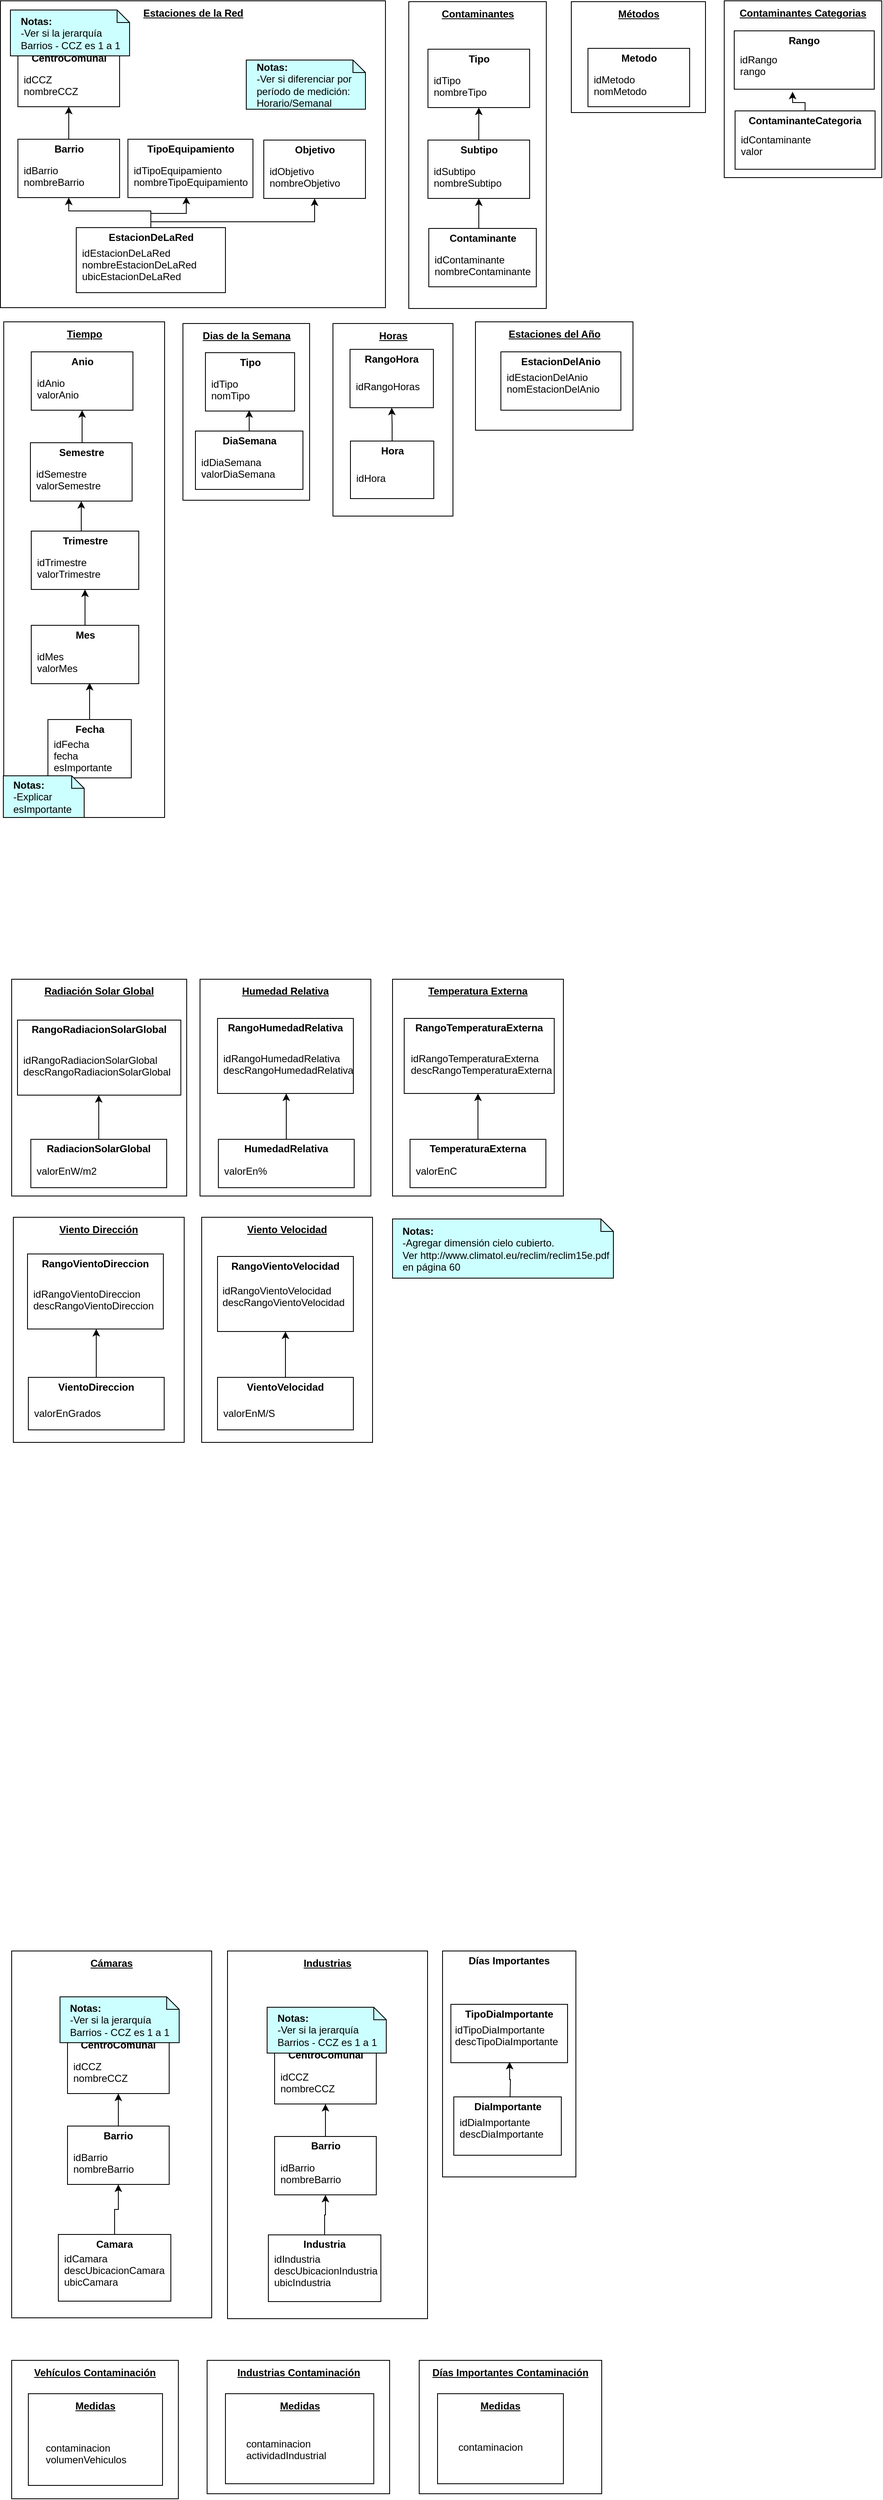 <mxfile pages="1" version="11.2.5" type="device"><diagram id="01ee848b-bfa0-368f-3120-69a5512751cf" name="Page-1"><mxGraphModel dx="1965" dy="1455" grid="1" gridSize="10" guides="1" tooltips="1" connect="1" arrows="1" fold="1" page="1" pageScale="1" pageWidth="827" pageHeight="1169" background="#ffffff" math="0" shadow="0"><root><mxCell id="2eb9ab5e75fa441f-0"/><mxCell id="2eb9ab5e75fa441f-1" parent="2eb9ab5e75fa441f-0"/><mxCell id="212" value="Estaciones del Año" style="swimlane;swimlaneLine=0;whiteSpace=wrap;startSize=29;fontStyle=5;align=center" parent="2eb9ab5e75fa441f-1" vertex="1"><mxGeometry x="578.5" y="396" width="189" height="130" as="geometry"><mxRectangle x="39" y="92" width="70" height="29" as="alternateBounds"/></mxGeometry></mxCell><mxCell id="2eb9ab5e75fa441f-14" value="Estaciones de la Red" style="swimlane;swimlaneLine=0;whiteSpace=wrap;startSize=29;fontStyle=5;align=center" parent="2eb9ab5e75fa441f-1" vertex="1"><mxGeometry x="8.5" y="11" width="462" height="368" as="geometry"><mxRectangle x="39" y="92" width="70" height="29" as="alternateBounds"/></mxGeometry></mxCell><mxCell id="0" value="CentroComunal" style="swimlane;swimlaneLine=0;whiteSpace=wrap" parent="2eb9ab5e75fa441f-14" vertex="1"><mxGeometry x="21" y="57" width="122" height="70" as="geometry"><mxRectangle x="590" y="38" width="70" height="23" as="alternateBounds"/></mxGeometry></mxCell><mxCell id="1" value="idCCZ&#10;nombreCCZ" style="text;align=left;verticalAlign=middle;" parent="0" vertex="1"><mxGeometry x="5" y="19" width="130" height="50" as="geometry"/></mxCell><mxCell id="9" style="edgeStyle=orthogonalEdgeStyle;rounded=0;html=1;exitX=0.5;exitY=0;entryX=0.5;entryY=1;jettySize=auto;orthogonalLoop=1;" parent="2eb9ab5e75fa441f-14" source="3" target="0" edge="1"><mxGeometry relative="1" as="geometry"/></mxCell><mxCell id="3" value="Barrio" style="swimlane;swimlaneLine=0;whiteSpace=wrap" parent="2eb9ab5e75fa441f-14" vertex="1"><mxGeometry x="21" y="166" width="122" height="70" as="geometry"><mxRectangle x="590" y="38" width="70" height="23" as="alternateBounds"/></mxGeometry></mxCell><mxCell id="4" value="idBarrio&#10;nombreBarrio" style="text;align=left;verticalAlign=middle;" parent="3" vertex="1"><mxGeometry x="5" y="19" width="130" height="50" as="geometry"/></mxCell><mxCell id="10" style="edgeStyle=orthogonalEdgeStyle;rounded=0;html=1;exitX=0.5;exitY=0;entryX=0.5;entryY=1;jettySize=auto;orthogonalLoop=1;" parent="2eb9ab5e75fa441f-14" source="5" target="3" edge="1"><mxGeometry relative="1" as="geometry"/></mxCell><mxCell id="5" value="EstacionDeLaRed" style="swimlane;swimlaneLine=0;whiteSpace=wrap" parent="2eb9ab5e75fa441f-14" vertex="1"><mxGeometry x="91" y="272" width="179" height="78" as="geometry"><mxRectangle x="590" y="38" width="70" height="23" as="alternateBounds"/></mxGeometry></mxCell><mxCell id="6" value="idEstacionDeLaRed&#10;nombreEstacionDeLaRed&#10;ubicEstacionDeLaRed&#10;" style="text;align=left;verticalAlign=middle;" parent="5" vertex="1"><mxGeometry x="5" y="26" width="130" height="50" as="geometry"/></mxCell><mxCell id="AySvBXFIxTwhr7r2JfwP-288" value="TipoEquipamiento" style="swimlane;swimlaneLine=0;whiteSpace=wrap" parent="2eb9ab5e75fa441f-14" vertex="1"><mxGeometry x="153" y="166" width="150" height="70" as="geometry"><mxRectangle x="590" y="38" width="70" height="23" as="alternateBounds"/></mxGeometry></mxCell><mxCell id="AySvBXFIxTwhr7r2JfwP-289" value="idTipoEquipamiento&#10;nombreTipoEquipamiento" style="text;align=left;verticalAlign=middle;" parent="AySvBXFIxTwhr7r2JfwP-288" vertex="1"><mxGeometry x="5" y="19" width="130" height="50" as="geometry"/></mxCell><mxCell id="AySvBXFIxTwhr7r2JfwP-290" style="edgeStyle=orthogonalEdgeStyle;rounded=0;html=1;exitX=0.5;exitY=0;entryX=0.5;entryY=1;jettySize=auto;orthogonalLoop=1;entryDx=0;entryDy=0;exitDx=0;exitDy=0;" parent="2eb9ab5e75fa441f-14" source="5" target="AySvBXFIxTwhr7r2JfwP-289" edge="1"><mxGeometry relative="1" as="geometry"><mxPoint x="190.588" y="282.353" as="sourcePoint"/><mxPoint x="129.412" y="245.882" as="targetPoint"/><Array as="points"><mxPoint x="181" y="255"/><mxPoint x="223" y="255"/></Array></mxGeometry></mxCell><mxCell id="170" value="&lt;div&gt;&lt;b&gt;Notas:&amp;nbsp;&lt;/b&gt;&lt;/div&gt;-Ver si la jerarquía&lt;br&gt;Barrios - CCZ es 1 a 1" style="shape=note;size=15;align=left;spacingLeft=10;html=1;whiteSpace=wrap;fillColor=#CCFFFF;" parent="2eb9ab5e75fa441f-14" vertex="1"><mxGeometry x="12" y="11" width="143" height="55" as="geometry"/></mxCell><mxCell id="0kW3oGkZyvSpo4QtX0tO-288" value="Objetivo" style="swimlane;swimlaneLine=0;whiteSpace=wrap" parent="2eb9ab5e75fa441f-14" vertex="1"><mxGeometry x="316" y="167" width="122" height="70" as="geometry"><mxRectangle x="590" y="38" width="70" height="23" as="alternateBounds"/></mxGeometry></mxCell><mxCell id="0kW3oGkZyvSpo4QtX0tO-289" value="idObjetivo&#10;nombreObjetivo" style="text;align=left;verticalAlign=middle;" parent="0kW3oGkZyvSpo4QtX0tO-288" vertex="1"><mxGeometry x="5" y="19" width="130" height="50" as="geometry"/></mxCell><mxCell id="0kW3oGkZyvSpo4QtX0tO-290" style="edgeStyle=orthogonalEdgeStyle;rounded=0;html=1;exitX=0.5;exitY=0;entryX=0.5;entryY=1;jettySize=auto;orthogonalLoop=1;entryDx=0;entryDy=0;exitDx=0;exitDy=0;" parent="2eb9ab5e75fa441f-14" source="5" target="0kW3oGkZyvSpo4QtX0tO-288" edge="1"><mxGeometry relative="1" as="geometry"><mxPoint x="191" y="282" as="sourcePoint"/><mxPoint x="241" y="245" as="targetPoint"/><Array as="points"><mxPoint x="181" y="265"/><mxPoint x="377" y="265"/></Array></mxGeometry></mxCell><mxCell id="0kW3oGkZyvSpo4QtX0tO-291" value="&lt;div&gt;&lt;b&gt;Notas:&amp;nbsp;&lt;/b&gt;&lt;/div&gt;-Ver si diferenciar por&lt;br&gt;período de medición:&lt;br&gt;Horario/Semanal" style="shape=note;size=15;align=left;spacingLeft=10;html=1;whiteSpace=wrap;fillColor=#CCFFFF;" parent="2eb9ab5e75fa441f-14" vertex="1"><mxGeometry x="295" y="71" width="143" height="59" as="geometry"/></mxCell><mxCell id="4a65618d5dacdeda-2" value="Vehículos Contaminación" style="swimlane;swimlaneLine=0;whiteSpace=wrap;startSize=29;fontStyle=5" parent="2eb9ab5e75fa441f-1" vertex="1"><mxGeometry x="22" y="2841" width="200" height="166" as="geometry"/></mxCell><mxCell id="86" value="Medidas" style="swimlane;swimlaneLine=0;whiteSpace=wrap;startSize=29;fontStyle=5" parent="4a65618d5dacdeda-2" vertex="1"><mxGeometry x="20" y="40" width="161" height="110" as="geometry"/></mxCell><mxCell id="87" value="contaminacion&#10;volumenVehiculos" style="text;align=left;verticalAlign=middle;" parent="86" vertex="1"><mxGeometry x="19" y="35.42" width="155" height="72.58" as="geometry"/></mxCell><mxCell id="11" value="Contaminantes" style="swimlane;swimlaneLine=0;whiteSpace=wrap;startSize=29;fontStyle=5;align=center" parent="2eb9ab5e75fa441f-1" vertex="1"><mxGeometry x="498.5" y="12" width="165" height="368" as="geometry"><mxRectangle x="39" y="92" width="70" height="29" as="alternateBounds"/></mxGeometry></mxCell><mxCell id="12" value="Tipo" style="swimlane;swimlaneLine=0;whiteSpace=wrap" parent="11" vertex="1"><mxGeometry x="23" y="57" width="122" height="70" as="geometry"><mxRectangle x="590" y="38" width="70" height="23" as="alternateBounds"/></mxGeometry></mxCell><mxCell id="13" value="idTipo&#10;nombreTipo" style="text;align=left;verticalAlign=middle;" parent="12" vertex="1"><mxGeometry x="5" y="19" width="130" height="50" as="geometry"/></mxCell><mxCell id="14" style="edgeStyle=orthogonalEdgeStyle;rounded=0;html=1;exitX=0.5;exitY=0;entryX=0.5;entryY=1;jettySize=auto;orthogonalLoop=1;" parent="11" source="15" target="12" edge="1"><mxGeometry relative="1" as="geometry"/></mxCell><mxCell id="15" value="Subtipo" style="swimlane;swimlaneLine=0;whiteSpace=wrap" parent="11" vertex="1"><mxGeometry x="23" y="166" width="122" height="70" as="geometry"><mxRectangle x="590" y="38" width="70" height="23" as="alternateBounds"/></mxGeometry></mxCell><mxCell id="16" value="idSubtipo&#10;nombreSubtipo" style="text;align=left;verticalAlign=middle;" parent="15" vertex="1"><mxGeometry x="5" y="19" width="130" height="50" as="geometry"/></mxCell><mxCell id="17" style="edgeStyle=orthogonalEdgeStyle;rounded=0;html=1;exitX=0.5;exitY=0;entryX=0.5;entryY=1;jettySize=auto;orthogonalLoop=1;" parent="11" source="18" target="15" edge="1"><mxGeometry relative="1" as="geometry"/></mxCell><mxCell id="18" value="Contaminante" style="swimlane;swimlaneLine=0;whiteSpace=wrap" parent="11" vertex="1"><mxGeometry x="24" y="272" width="129" height="70" as="geometry"><mxRectangle x="590" y="38" width="70" height="23" as="alternateBounds"/></mxGeometry></mxCell><mxCell id="19" value="idContaminante&#10;nombreContaminante" style="text;align=left;verticalAlign=middle;" parent="18" vertex="1"><mxGeometry x="5" y="19" width="130" height="50" as="geometry"/></mxCell><mxCell id="20" value="Cámaras" style="swimlane;swimlaneLine=0;whiteSpace=wrap;startSize=29;fontStyle=5;align=center" parent="2eb9ab5e75fa441f-1" vertex="1"><mxGeometry x="22" y="2350" width="240" height="440" as="geometry"><mxRectangle x="39" y="92" width="70" height="29" as="alternateBounds"/></mxGeometry></mxCell><mxCell id="Li_ux54Y42GRz7pW92OV-294" style="edgeStyle=orthogonalEdgeStyle;rounded=0;orthogonalLoop=1;jettySize=auto;html=1;exitX=0.5;exitY=0;exitDx=0;exitDy=0;entryX=0.5;entryY=1;entryDx=0;entryDy=0;" parent="20" source="21" target="Li_ux54Y42GRz7pW92OV-291" edge="1"><mxGeometry relative="1" as="geometry"/></mxCell><mxCell id="21" value="Camara" style="swimlane;swimlaneLine=0;whiteSpace=wrap" parent="20" vertex="1"><mxGeometry x="56" y="340" width="135" height="80" as="geometry"><mxRectangle x="590" y="38" width="70" height="23" as="alternateBounds"/></mxGeometry></mxCell><mxCell id="22" value="idCamara&#10;descUbicacionCamara&#10;ubicCamara&#10;" style="text;align=left;verticalAlign=middle;" parent="21" vertex="1"><mxGeometry x="5" y="19" width="130" height="61" as="geometry"/></mxCell><mxCell id="Li_ux54Y42GRz7pW92OV-288" value="CentroComunal" style="swimlane;swimlaneLine=0;whiteSpace=wrap" parent="20" vertex="1"><mxGeometry x="67" y="101" width="122" height="70" as="geometry"><mxRectangle x="590" y="38" width="70" height="23" as="alternateBounds"/></mxGeometry></mxCell><mxCell id="Li_ux54Y42GRz7pW92OV-289" value="idCCZ&#10;nombreCCZ" style="text;align=left;verticalAlign=middle;" parent="Li_ux54Y42GRz7pW92OV-288" vertex="1"><mxGeometry x="5" y="19" width="130" height="50" as="geometry"/></mxCell><mxCell id="Li_ux54Y42GRz7pW92OV-290" style="edgeStyle=orthogonalEdgeStyle;rounded=0;html=1;exitX=0.5;exitY=0;entryX=0.5;entryY=1;jettySize=auto;orthogonalLoop=1;" parent="20" source="Li_ux54Y42GRz7pW92OV-291" target="Li_ux54Y42GRz7pW92OV-288" edge="1"><mxGeometry relative="1" as="geometry"/></mxCell><mxCell id="Li_ux54Y42GRz7pW92OV-291" value="Barrio" style="swimlane;swimlaneLine=0;whiteSpace=wrap" parent="20" vertex="1"><mxGeometry x="67" y="210" width="122" height="70" as="geometry"><mxRectangle x="590" y="38" width="70" height="23" as="alternateBounds"/></mxGeometry></mxCell><mxCell id="Li_ux54Y42GRz7pW92OV-292" value="idBarrio&#10;nombreBarrio" style="text;align=left;verticalAlign=middle;" parent="Li_ux54Y42GRz7pW92OV-291" vertex="1"><mxGeometry x="5" y="19" width="130" height="50" as="geometry"/></mxCell><mxCell id="Li_ux54Y42GRz7pW92OV-293" value="&lt;div&gt;&lt;b&gt;Notas:&amp;nbsp;&lt;/b&gt;&lt;/div&gt;-Ver si la jerarquía&lt;br&gt;Barrios - CCZ es 1 a 1" style="shape=note;size=15;align=left;spacingLeft=10;html=1;whiteSpace=wrap;fillColor=#CCFFFF;" parent="20" vertex="1"><mxGeometry x="58" y="55" width="143" height="55" as="geometry"/></mxCell><mxCell id="32" value="Tiempo" style="swimlane;swimlaneLine=0;whiteSpace=wrap;startSize=29;fontStyle=5;align=center" parent="2eb9ab5e75fa441f-1" vertex="1"><mxGeometry x="12.5" y="396" width="193" height="594.5" as="geometry"><mxRectangle x="39" y="92" width="70" height="29" as="alternateBounds"/></mxGeometry></mxCell><mxCell id="33" value="Anio" style="swimlane;swimlaneLine=0;whiteSpace=wrap" parent="32" vertex="1"><mxGeometry x="33" y="36" width="122" height="70" as="geometry"><mxRectangle x="590" y="38" width="70" height="23" as="alternateBounds"/></mxGeometry></mxCell><mxCell id="34" value="idAnio&#10;valorAnio" style="text;align=left;verticalAlign=middle;" parent="33" vertex="1"><mxGeometry x="5" y="19" width="130" height="50" as="geometry"/></mxCell><mxCell id="35" style="edgeStyle=orthogonalEdgeStyle;rounded=0;html=1;exitX=0.5;exitY=0;entryX=0.5;entryY=1;jettySize=auto;orthogonalLoop=1;" parent="32" source="36" target="33" edge="1"><mxGeometry relative="1" as="geometry"/></mxCell><mxCell id="36" value="Semestre" style="swimlane;swimlaneLine=0;whiteSpace=wrap" parent="32" vertex="1"><mxGeometry x="32" y="145" width="122" height="70" as="geometry"><mxRectangle x="590" y="38" width="70" height="23" as="alternateBounds"/></mxGeometry></mxCell><mxCell id="37" value="idSemestre&#10;valorSemestre" style="text;align=left;verticalAlign=middle;" parent="36" vertex="1"><mxGeometry x="5" y="19" width="130" height="50" as="geometry"/></mxCell><mxCell id="38" style="edgeStyle=orthogonalEdgeStyle;rounded=0;html=1;exitX=0.5;exitY=0;entryX=0.5;entryY=1;jettySize=auto;orthogonalLoop=1;" parent="32" source="39" target="36" edge="1"><mxGeometry relative="1" as="geometry"/></mxCell><mxCell id="39" value="Trimestre" style="swimlane;swimlaneLine=0;whiteSpace=wrap" parent="32" vertex="1"><mxGeometry x="33" y="251" width="129" height="70" as="geometry"><mxRectangle x="590" y="38" width="70" height="23" as="alternateBounds"/></mxGeometry></mxCell><mxCell id="40" value="idTrimestre&#10;valorTrimestre" style="text;align=left;verticalAlign=middle;" parent="39" vertex="1"><mxGeometry x="5" y="19" width="130" height="50" as="geometry"/></mxCell><mxCell id="43" style="edgeStyle=orthogonalEdgeStyle;rounded=0;html=1;exitX=0.5;exitY=0;entryX=0.5;entryY=1;jettySize=auto;orthogonalLoop=1;" parent="32" source="41" target="39" edge="1"><mxGeometry relative="1" as="geometry"/></mxCell><mxCell id="41" value="Mes" style="swimlane;swimlaneLine=0;whiteSpace=wrap" parent="32" vertex="1"><mxGeometry x="33" y="364" width="129" height="70" as="geometry"><mxRectangle x="590" y="38" width="70" height="23" as="alternateBounds"/></mxGeometry></mxCell><mxCell id="42" value="idMes&#10;valorMes" style="text;align=left;verticalAlign=middle;" parent="41" vertex="1"><mxGeometry x="5" y="19" width="130" height="50" as="geometry"/></mxCell><mxCell id="44" value="Fecha" style="swimlane;swimlaneLine=0;whiteSpace=wrap" parent="32" vertex="1"><mxGeometry x="53" y="477" width="100" height="70" as="geometry"><mxRectangle x="590" y="38" width="70" height="23" as="alternateBounds"/></mxGeometry></mxCell><mxCell id="45" value="idFecha&#10;fecha&#10;esImportante&#10;" style="text;align=left;verticalAlign=middle;" parent="44" vertex="1"><mxGeometry x="5" y="25" width="65" height="50" as="geometry"/></mxCell><mxCell id="46" style="edgeStyle=orthogonalEdgeStyle;rounded=0;html=1;exitX=0.5;exitY=0;entryX=0.5;entryY=1;jettySize=auto;orthogonalLoop=1;" parent="32" source="44" target="42" edge="1"><mxGeometry relative="1" as="geometry"/></mxCell><mxCell id="M-pqWHUTTFhXBwB87k7p-294" value="&lt;div&gt;&lt;b&gt;Notas:&amp;nbsp;&lt;/b&gt;&lt;/div&gt;-Explicar&lt;br&gt;esImportante" style="shape=note;size=15;align=left;spacingLeft=10;html=1;whiteSpace=wrap;fillColor=#CCFFFF;" parent="32" vertex="1"><mxGeometry x="-0.5" y="544.5" width="97" height="50" as="geometry"/></mxCell><mxCell id="155" value="Métodos" style="swimlane;swimlaneLine=0;whiteSpace=wrap;startSize=29;fontStyle=5;align=center" parent="2eb9ab5e75fa441f-1" vertex="1"><mxGeometry x="693.5" y="12" width="161" height="133" as="geometry"><mxRectangle x="39" y="92" width="70" height="29" as="alternateBounds"/></mxGeometry></mxCell><mxCell id="156" value="Metodo" style="swimlane;swimlaneLine=0;whiteSpace=wrap" parent="155" vertex="1"><mxGeometry x="20" y="56" width="122" height="70" as="geometry"><mxRectangle x="590" y="38" width="70" height="23" as="alternateBounds"/></mxGeometry></mxCell><mxCell id="157" value="idMetodo&#10;nomMetodo" style="text;align=left;verticalAlign=middle;" parent="156" vertex="1"><mxGeometry x="5" y="19" width="130" height="50" as="geometry"/></mxCell><mxCell id="172" value="Días Importantes Contaminación" style="swimlane;swimlaneLine=0;whiteSpace=wrap;startSize=29;fontStyle=5" parent="2eb9ab5e75fa441f-1" vertex="1"><mxGeometry x="511" y="2841" width="219" height="160" as="geometry"/></mxCell><mxCell id="173" value="Medidas" style="swimlane;swimlaneLine=0;whiteSpace=wrap;startSize=29;fontStyle=5" parent="172" vertex="1"><mxGeometry x="22" y="40" width="151" height="108" as="geometry"/></mxCell><mxCell id="174" value="contaminacion" style="text;align=left;verticalAlign=middle;" parent="173" vertex="1"><mxGeometry x="23" y="27.42" width="155" height="72.58" as="geometry"/></mxCell><mxCell id="175" value="Industrias Contaminación" style="swimlane;swimlaneLine=0;whiteSpace=wrap;startSize=29;fontStyle=5" parent="2eb9ab5e75fa441f-1" vertex="1"><mxGeometry x="256.5" y="2841" width="219" height="160" as="geometry"/></mxCell><mxCell id="176" value="Medidas" style="swimlane;swimlaneLine=0;whiteSpace=wrap;startSize=29;fontStyle=5" parent="175" vertex="1"><mxGeometry x="22" y="40" width="178" height="108" as="geometry"/></mxCell><mxCell id="177" value="contaminacion&#10;actividadIndustrial&#10;" style="text;align=left;verticalAlign=middle;" parent="176" vertex="1"><mxGeometry x="23" y="47" width="155" height="53" as="geometry"/></mxCell><mxCell id="182" value="EstacionDelAnio" style="swimlane;swimlaneLine=0;whiteSpace=wrap" parent="2eb9ab5e75fa441f-1" vertex="1"><mxGeometry x="609" y="432" width="144" height="70" as="geometry"><mxRectangle x="590" y="38" width="70" height="23" as="alternateBounds"/></mxGeometry></mxCell><mxCell id="183" value="idEstacionDelAnio&#10;nomEstacionDelAnio&#10;" style="text;align=left;verticalAlign=middle;" parent="182" vertex="1"><mxGeometry x="5" y="19" width="130" height="50" as="geometry"/></mxCell><mxCell id="215" value="Dias de la Semana" style="swimlane;swimlaneLine=0;whiteSpace=wrap;startSize=29;fontStyle=5;align=center" parent="2eb9ab5e75fa441f-1" vertex="1"><mxGeometry x="227.5" y="398" width="152" height="212" as="geometry"><mxRectangle x="39" y="92" width="70" height="29" as="alternateBounds"/></mxGeometry></mxCell><mxCell id="218" value="Tipo" style="swimlane;swimlaneLine=0;whiteSpace=wrap" parent="215" vertex="1"><mxGeometry x="27" y="35" width="107" height="70" as="geometry"><mxRectangle x="590" y="38" width="70" height="23" as="alternateBounds"/></mxGeometry></mxCell><mxCell id="219" value="idTipo&#10;nomTipo" style="text;align=left;verticalAlign=middle;" parent="218" vertex="1"><mxGeometry x="5" y="19" width="95" height="50" as="geometry"/></mxCell><mxCell id="0kW3oGkZyvSpo4QtX0tO-300" style="edgeStyle=orthogonalEdgeStyle;rounded=0;html=1;exitX=0.5;exitY=0;entryX=0.5;entryY=1;jettySize=auto;orthogonalLoop=1;entryDx=0;entryDy=0;" parent="215" source="0kW3oGkZyvSpo4QtX0tO-301" target="219" edge="1"><mxGeometry relative="1" as="geometry"><mxPoint x="73" y="117" as="targetPoint"/></mxGeometry></mxCell><mxCell id="0kW3oGkZyvSpo4QtX0tO-301" value="DiaSemana" style="swimlane;swimlaneLine=0;whiteSpace=wrap" parent="215" vertex="1"><mxGeometry x="15" y="129" width="129" height="70" as="geometry"><mxRectangle x="590" y="38" width="70" height="23" as="alternateBounds"/></mxGeometry></mxCell><mxCell id="0kW3oGkZyvSpo4QtX0tO-302" value="idDiaSemana&#10;valorDiaSemana" style="text;align=left;verticalAlign=middle;" parent="0kW3oGkZyvSpo4QtX0tO-301" vertex="1"><mxGeometry x="5" y="19" width="130" height="50" as="geometry"/></mxCell><mxCell id="226" value="Horas" style="swimlane;swimlaneLine=0;whiteSpace=wrap;startSize=29;fontStyle=5;align=center" parent="2eb9ab5e75fa441f-1" vertex="1"><mxGeometry x="407.5" y="398" width="144" height="231" as="geometry"><mxRectangle x="39" y="92" width="70" height="29" as="alternateBounds"/></mxGeometry></mxCell><mxCell id="258" style="edgeStyle=orthogonalEdgeStyle;rounded=0;html=1;entryX=0.5;entryY=1;jettySize=auto;orthogonalLoop=1;" parent="226" source="223" target="254" edge="1"><mxGeometry relative="1" as="geometry"/></mxCell><mxCell id="223" value="Hora" style="swimlane;swimlaneLine=0;whiteSpace=wrap" parent="226" vertex="1"><mxGeometry x="21" y="141" width="100" height="69" as="geometry"><mxRectangle x="590" y="38" width="70" height="23" as="alternateBounds"/></mxGeometry></mxCell><mxCell id="224" value="idHora" style="text;align=left;verticalAlign=middle;" parent="223" vertex="1"><mxGeometry x="5" y="19" width="65" height="50" as="geometry"/></mxCell><mxCell id="254" value="RangoHora" style="swimlane;swimlaneLine=0;whiteSpace=wrap" parent="226" vertex="1"><mxGeometry x="20.5" y="31" width="100" height="70" as="geometry"><mxRectangle x="590" y="38" width="70" height="23" as="alternateBounds"/></mxGeometry></mxCell><mxCell id="255" value="idRangoHoras" style="text;align=left;verticalAlign=middle;" parent="254" vertex="1"><mxGeometry x="5" y="19" width="65" height="50" as="geometry"/></mxCell><mxCell id="236" value="Radiación Solar Global" style="swimlane;swimlaneLine=0;whiteSpace=wrap;startSize=29;fontStyle=5;align=center" parent="2eb9ab5e75fa441f-1" vertex="1"><mxGeometry x="22" y="1184.5" width="210" height="260" as="geometry"><mxRectangle x="39" y="92" width="70" height="29" as="alternateBounds"/></mxGeometry></mxCell><mxCell id="237" value="RadiacionSolarGlobal" style="swimlane;swimlaneLine=0;whiteSpace=wrap" parent="236" vertex="1"><mxGeometry x="23" y="192" width="163" height="58" as="geometry"><mxRectangle x="590" y="38" width="70" height="23" as="alternateBounds"/></mxGeometry></mxCell><mxCell id="238" value="valorEnW/m2&#10;" style="text;align=left;verticalAlign=middle;" parent="237" vertex="1"><mxGeometry x="5" y="19" width="115" height="51" as="geometry"/></mxCell><mxCell id="286" value="RangoRadiacionSolarGlobal" style="swimlane;swimlaneLine=0;whiteSpace=wrap" parent="236" vertex="1"><mxGeometry x="7" y="49" width="196" height="90" as="geometry"><mxRectangle x="590" y="38" width="70" height="23" as="alternateBounds"/></mxGeometry></mxCell><mxCell id="287" value="idRangoRadiacionSolarGlobal&#10;descRangoRadiacionSolarGlobal" style="text;align=left;verticalAlign=middle;" parent="286" vertex="1"><mxGeometry x="5" y="19" width="185" height="71" as="geometry"/></mxCell><mxCell id="288" style="edgeStyle=orthogonalEdgeStyle;rounded=0;html=1;jettySize=auto;orthogonalLoop=1;exitX=0.5;exitY=0;entryX=0.5;entryY=1;entryDx=0;entryDy=0;" parent="236" source="237" target="287" edge="1"><mxGeometry relative="1" as="geometry"><mxPoint x="340" y="202" as="sourcePoint"/><mxPoint x="70" y="139" as="targetPoint"/></mxGeometry></mxCell><mxCell id="239" value="Humedad Relativa" style="swimlane;swimlaneLine=0;whiteSpace=wrap;startSize=29;fontStyle=5;align=center" parent="2eb9ab5e75fa441f-1" vertex="1"><mxGeometry x="248" y="1184.5" width="205" height="260" as="geometry"><mxRectangle x="39" y="92" width="70" height="29" as="alternateBounds"/></mxGeometry></mxCell><mxCell id="240" value="HumedadRelativa" style="swimlane;swimlaneLine=0;whiteSpace=wrap" parent="239" vertex="1"><mxGeometry x="22" y="192" width="163" height="58" as="geometry"><mxRectangle x="590" y="38" width="70" height="23" as="alternateBounds"/></mxGeometry></mxCell><mxCell id="241" value="valorEn%&#10;" style="text;align=left;verticalAlign=middle;" parent="240" vertex="1"><mxGeometry x="5" y="19" width="115" height="51" as="geometry"/></mxCell><mxCell id="282" value="RangoHumedadRelativa" style="swimlane;swimlaneLine=0;whiteSpace=wrap" parent="239" vertex="1"><mxGeometry x="21" y="47" width="163" height="90" as="geometry"><mxRectangle x="590" y="38" width="70" height="23" as="alternateBounds"/></mxGeometry></mxCell><mxCell id="283" value="idRangoHumedadRelativa&#10;descRangoHumedadRelativa" style="text;align=left;verticalAlign=middle;" parent="282" vertex="1"><mxGeometry x="5" y="19" width="155" height="71" as="geometry"/></mxCell><mxCell id="284" style="edgeStyle=orthogonalEdgeStyle;rounded=0;html=1;entryX=0.5;entryY=1;jettySize=auto;orthogonalLoop=1;exitX=0.5;exitY=0;" parent="239" source="240" target="283" edge="1"><mxGeometry relative="1" as="geometry"><mxPoint x="338" y="202" as="sourcePoint"/><mxPoint x="312" y="147" as="targetPoint"/></mxGeometry></mxCell><mxCell id="242" value="Temperatura Externa" style="swimlane;swimlaneLine=0;whiteSpace=wrap;startSize=29;fontStyle=5;align=center" parent="2eb9ab5e75fa441f-1" vertex="1"><mxGeometry x="479" y="1184.5" width="205" height="260" as="geometry"><mxRectangle x="39" y="92" width="70" height="29" as="alternateBounds"/></mxGeometry></mxCell><mxCell id="262" style="edgeStyle=orthogonalEdgeStyle;rounded=0;html=1;entryX=0.5;entryY=1;jettySize=auto;orthogonalLoop=1;" parent="242" source="243" target="260" edge="1"><mxGeometry relative="1" as="geometry"/></mxCell><mxCell id="243" value="TemperaturaExterna" style="swimlane;swimlaneLine=0;whiteSpace=wrap" parent="242" vertex="1"><mxGeometry x="21" y="192" width="163" height="58" as="geometry"><mxRectangle x="590" y="38" width="70" height="23" as="alternateBounds"/></mxGeometry></mxCell><mxCell id="244" value="valorEnC&#10;" style="text;align=left;verticalAlign=middle;" parent="243" vertex="1"><mxGeometry x="5" y="19" width="115" height="51" as="geometry"/></mxCell><mxCell id="259" value="RangoTemperaturaExterna" style="swimlane;swimlaneLine=0;whiteSpace=wrap" parent="242" vertex="1"><mxGeometry x="14" y="47" width="180" height="90" as="geometry"><mxRectangle x="590" y="38" width="70" height="23" as="alternateBounds"/></mxGeometry></mxCell><mxCell id="260" value="idRangoTemperaturaExterna&#10;descRangoTemperaturaExterna" style="text;align=left;verticalAlign=middle;" parent="259" vertex="1"><mxGeometry x="6" y="19" width="165" height="71" as="geometry"/></mxCell><mxCell id="248" value="Viento Dirección" style="swimlane;swimlaneLine=0;whiteSpace=wrap;startSize=29;fontStyle=5;align=center" parent="2eb9ab5e75fa441f-1" vertex="1"><mxGeometry x="24" y="1470" width="205" height="270" as="geometry"><mxRectangle x="39" y="92" width="70" height="29" as="alternateBounds"/></mxGeometry></mxCell><mxCell id="249" value="RangoVientoDireccion" style="swimlane;swimlaneLine=0;whiteSpace=wrap" parent="248" vertex="1"><mxGeometry x="17" y="44" width="163" height="90" as="geometry"><mxRectangle x="590" y="38" width="70" height="23" as="alternateBounds"/></mxGeometry></mxCell><mxCell id="250" value="idRangoVientoDireccion&#10;descRangoVientoDireccion" style="text;align=left;verticalAlign=middle;" parent="249" vertex="1"><mxGeometry x="5" y="19" width="155" height="71" as="geometry"/></mxCell><mxCell id="279" value="VientoDireccion" style="swimlane;swimlaneLine=0;whiteSpace=wrap" parent="248" vertex="1"><mxGeometry x="18" y="192" width="163" height="63" as="geometry"><mxRectangle x="590" y="38" width="70" height="23" as="alternateBounds"/></mxGeometry></mxCell><mxCell id="280" value="valorEnGrados&#10;" style="text;align=left;verticalAlign=middle;" parent="279" vertex="1"><mxGeometry x="5" y="19" width="115" height="61" as="geometry"/></mxCell><mxCell id="281" style="edgeStyle=orthogonalEdgeStyle;rounded=0;html=1;entryX=0.5;entryY=1;jettySize=auto;orthogonalLoop=1;exitX=0.5;exitY=0;" parent="248" source="279" target="250" edge="1"><mxGeometry relative="1" as="geometry"><mxPoint x="337" y="207" as="sourcePoint"/><mxPoint x="318" y="147" as="targetPoint"/></mxGeometry></mxCell><mxCell id="251" value="Viento Velocidad" style="swimlane;swimlaneLine=0;whiteSpace=wrap;startSize=29;fontStyle=5;align=center" parent="2eb9ab5e75fa441f-1" vertex="1"><mxGeometry x="250" y="1470" width="205" height="270" as="geometry"><mxRectangle x="39" y="92" width="70" height="29" as="alternateBounds"/></mxGeometry></mxCell><mxCell id="252" value="VientoVelocidad" style="swimlane;swimlaneLine=0;whiteSpace=wrap" parent="251" vertex="1"><mxGeometry x="19" y="192" width="163" height="63" as="geometry"><mxRectangle x="590" y="38" width="70" height="23" as="alternateBounds"/></mxGeometry></mxCell><mxCell id="253" value="valorEnM/S&#10;" style="text;align=left;verticalAlign=middle;" parent="252" vertex="1"><mxGeometry x="5" y="19" width="115" height="61" as="geometry"/></mxCell><mxCell id="276" value="RangoVientoVelocidad" style="swimlane;swimlaneLine=0;whiteSpace=wrap" parent="251" vertex="1"><mxGeometry x="19" y="47" width="163" height="90" as="geometry"><mxRectangle x="590" y="38" width="70" height="23" as="alternateBounds"/></mxGeometry></mxCell><mxCell id="277" value="idRangoVientoVelocidad&#10;descRangoVientoVelocidad&#10;" style="text;align=left;verticalAlign=middle;" parent="276" vertex="1"><mxGeometry x="4" y="19" width="155" height="71" as="geometry"/></mxCell><mxCell id="278" style="edgeStyle=orthogonalEdgeStyle;rounded=0;html=1;entryX=0.5;entryY=1;jettySize=auto;orthogonalLoop=1;exitX=0.5;exitY=0;" parent="251" source="252" target="277" edge="1"><mxGeometry relative="1" as="geometry"><mxPoint x="-98" y="239.5" as="sourcePoint"/><mxPoint x="-124" y="184.5" as="targetPoint"/></mxGeometry></mxCell><mxCell id="274" value="Días Importantes" style="swimlane;swimlaneLine=0;whiteSpace=wrap;fillColor=#FFFFFF;" parent="2eb9ab5e75fa441f-1" vertex="1"><mxGeometry x="539" y="2350" width="160" height="271" as="geometry"><mxRectangle x="590" y="38" width="70" height="23" as="alternateBounds"/></mxGeometry></mxCell><mxCell id="RBm9wLaSD-UqMiU81FcF-292" value="DiaImportante" style="swimlane;swimlaneLine=0;whiteSpace=wrap;startSize=23;" parent="274" vertex="1"><mxGeometry x="13.5" y="175" width="129" height="70" as="geometry"><mxRectangle x="590" y="38" width="70" height="23" as="alternateBounds"/></mxGeometry></mxCell><mxCell id="RBm9wLaSD-UqMiU81FcF-293" value="idDiaImportante&#10;descDiaImportante&#10;" style="text;align=left;verticalAlign=middle;" parent="RBm9wLaSD-UqMiU81FcF-292" vertex="1"><mxGeometry x="5" y="19" width="130" height="50" as="geometry"/></mxCell><mxCell id="RBm9wLaSD-UqMiU81FcF-294" value="TipoDiaImportante" style="swimlane;swimlaneLine=0;whiteSpace=wrap;startSize=23;" parent="274" vertex="1"><mxGeometry x="10" y="64" width="140" height="70" as="geometry"><mxRectangle x="590" y="38" width="70" height="23" as="alternateBounds"/></mxGeometry></mxCell><mxCell id="RBm9wLaSD-UqMiU81FcF-295" value="idTipoDiaImportante&#10;descTipoDiaImportante&#10;" style="text;align=left;verticalAlign=middle;" parent="RBm9wLaSD-UqMiU81FcF-294" vertex="1"><mxGeometry x="3" y="19" width="135" height="50" as="geometry"/></mxCell><mxCell id="RBm9wLaSD-UqMiU81FcF-296" style="edgeStyle=orthogonalEdgeStyle;rounded=0;html=1;exitX=0.5;exitY=0;jettySize=auto;orthogonalLoop=1;" parent="274" target="RBm9wLaSD-UqMiU81FcF-295" edge="1"><mxGeometry relative="1" as="geometry"><mxPoint x="81" y="175.5" as="sourcePoint"/><mxPoint x="76" y="139.5" as="targetPoint"/></mxGeometry></mxCell><mxCell id="RBm9wLaSD-UqMiU81FcF-289" value="Industrias" style="swimlane;swimlaneLine=0;whiteSpace=wrap;startSize=29;fontStyle=5;align=center" parent="2eb9ab5e75fa441f-1" vertex="1"><mxGeometry x="281" y="2350" width="240" height="441" as="geometry"><mxRectangle x="39" y="92" width="70" height="29" as="alternateBounds"/></mxGeometry></mxCell><mxCell id="Li_ux54Y42GRz7pW92OV-302" style="edgeStyle=orthogonalEdgeStyle;rounded=0;orthogonalLoop=1;jettySize=auto;html=1;exitX=0.5;exitY=0;exitDx=0;exitDy=0;entryX=0.5;entryY=1;entryDx=0;entryDy=0;" parent="RBm9wLaSD-UqMiU81FcF-289" source="RBm9wLaSD-UqMiU81FcF-290" target="Li_ux54Y42GRz7pW92OV-298" edge="1"><mxGeometry relative="1" as="geometry"/></mxCell><mxCell id="RBm9wLaSD-UqMiU81FcF-290" value="Industria" style="swimlane;swimlaneLine=0;whiteSpace=wrap" parent="RBm9wLaSD-UqMiU81FcF-289" vertex="1"><mxGeometry x="49" y="340.5" width="135" height="80" as="geometry"><mxRectangle x="590" y="38" width="70" height="23" as="alternateBounds"/></mxGeometry></mxCell><mxCell id="RBm9wLaSD-UqMiU81FcF-291" value="idIndustria&#10;descUbicacionIndustria&#10;ubicIndustria&#10;" style="text;align=left;verticalAlign=middle;" parent="RBm9wLaSD-UqMiU81FcF-290" vertex="1"><mxGeometry x="5" y="19" width="130" height="61" as="geometry"/></mxCell><mxCell id="Li_ux54Y42GRz7pW92OV-295" value="CentroComunal" style="swimlane;swimlaneLine=0;whiteSpace=wrap" parent="RBm9wLaSD-UqMiU81FcF-289" vertex="1"><mxGeometry x="56.5" y="113.5" width="122" height="70" as="geometry"><mxRectangle x="590" y="38" width="70" height="23" as="alternateBounds"/></mxGeometry></mxCell><mxCell id="Li_ux54Y42GRz7pW92OV-296" value="idCCZ&#10;nombreCCZ" style="text;align=left;verticalAlign=middle;" parent="Li_ux54Y42GRz7pW92OV-295" vertex="1"><mxGeometry x="5" y="19" width="130" height="50" as="geometry"/></mxCell><mxCell id="Li_ux54Y42GRz7pW92OV-298" value="Barrio" style="swimlane;swimlaneLine=0;whiteSpace=wrap" parent="RBm9wLaSD-UqMiU81FcF-289" vertex="1"><mxGeometry x="56.5" y="222.5" width="122" height="70" as="geometry"><mxRectangle x="590" y="38" width="70" height="23" as="alternateBounds"/></mxGeometry></mxCell><mxCell id="Li_ux54Y42GRz7pW92OV-299" value="idBarrio&#10;nombreBarrio" style="text;align=left;verticalAlign=middle;" parent="Li_ux54Y42GRz7pW92OV-298" vertex="1"><mxGeometry x="5" y="19" width="130" height="50" as="geometry"/></mxCell><mxCell id="Li_ux54Y42GRz7pW92OV-297" style="edgeStyle=orthogonalEdgeStyle;rounded=0;html=1;exitX=0.5;exitY=0;entryX=0.5;entryY=1;jettySize=auto;orthogonalLoop=1;" parent="RBm9wLaSD-UqMiU81FcF-289" source="Li_ux54Y42GRz7pW92OV-298" target="Li_ux54Y42GRz7pW92OV-295" edge="1"><mxGeometry relative="1" as="geometry"/></mxCell><mxCell id="Li_ux54Y42GRz7pW92OV-300" value="&lt;div&gt;&lt;b&gt;Notas:&amp;nbsp;&lt;/b&gt;&lt;/div&gt;-Ver si la jerarquía&lt;br&gt;Barrios - CCZ es 1 a 1" style="shape=note;size=15;align=left;spacingLeft=10;html=1;whiteSpace=wrap;fillColor=#CCFFFF;" parent="RBm9wLaSD-UqMiU81FcF-289" vertex="1"><mxGeometry x="47.5" y="67.5" width="143" height="55" as="geometry"/></mxCell><mxCell id="Na3X5xgN3HYyEJuOrNSz-288" value="Contaminantes Categorias" style="swimlane;swimlaneLine=0;whiteSpace=wrap;startSize=29;fontStyle=5;align=center" parent="2eb9ab5e75fa441f-1" vertex="1"><mxGeometry x="877" y="11" width="189" height="212" as="geometry"><mxRectangle x="39" y="92" width="70" height="29" as="alternateBounds"/></mxGeometry></mxCell><mxCell id="0kW3oGkZyvSpo4QtX0tO-305" value="ContaminanteCategoria" style="swimlane;swimlaneLine=0;whiteSpace=wrap" parent="Na3X5xgN3HYyEJuOrNSz-288" vertex="1"><mxGeometry x="13" y="132" width="168" height="70" as="geometry"><mxRectangle x="590" y="38" width="70" height="23" as="alternateBounds"/></mxGeometry></mxCell><mxCell id="0kW3oGkZyvSpo4QtX0tO-306" value="idContaminante&#10;valor&#10;" style="text;align=left;verticalAlign=middle;" parent="0kW3oGkZyvSpo4QtX0tO-305" vertex="1"><mxGeometry x="5" y="23" width="130" height="50" as="geometry"/></mxCell><mxCell id="Na3X5xgN3HYyEJuOrNSz-289" value="Rango" style="swimlane;swimlaneLine=0;whiteSpace=wrap" parent="2eb9ab5e75fa441f-1" vertex="1"><mxGeometry x="889" y="47" width="168" height="70" as="geometry"><mxRectangle x="590" y="38" width="70" height="23" as="alternateBounds"/></mxGeometry></mxCell><mxCell id="Na3X5xgN3HYyEJuOrNSz-290" value="idRango&#10;rango&#10;" style="text;align=left;verticalAlign=middle;" parent="Na3X5xgN3HYyEJuOrNSz-289" vertex="1"><mxGeometry x="5" y="23" width="130" height="50" as="geometry"/></mxCell><mxCell id="0kW3oGkZyvSpo4QtX0tO-298" value="&lt;div&gt;&lt;b&gt;Notas:&amp;nbsp;&lt;/b&gt;&lt;/div&gt;-Agregar dimensión cielo cubierto. Ver&amp;nbsp;http://www.climatol.eu/reclim/reclim15e.pdf en página 60" style="shape=note;size=15;align=left;spacingLeft=10;html=1;whiteSpace=wrap;fillColor=#CCFFFF;" parent="2eb9ab5e75fa441f-1" vertex="1"><mxGeometry x="479" y="1472" width="265" height="71" as="geometry"/></mxCell><mxCell id="0kW3oGkZyvSpo4QtX0tO-310" style="edgeStyle=orthogonalEdgeStyle;rounded=0;orthogonalLoop=1;jettySize=auto;html=1;exitX=0.5;exitY=0;exitDx=0;exitDy=0;entryX=0.5;entryY=1;entryDx=0;entryDy=0;" parent="2eb9ab5e75fa441f-1" source="0kW3oGkZyvSpo4QtX0tO-305" target="Na3X5xgN3HYyEJuOrNSz-290" edge="1"><mxGeometry relative="1" as="geometry"><Array as="points"><mxPoint x="974" y="133"/><mxPoint x="959" y="133"/></Array></mxGeometry></mxCell></root></mxGraphModel></diagram></mxfile>